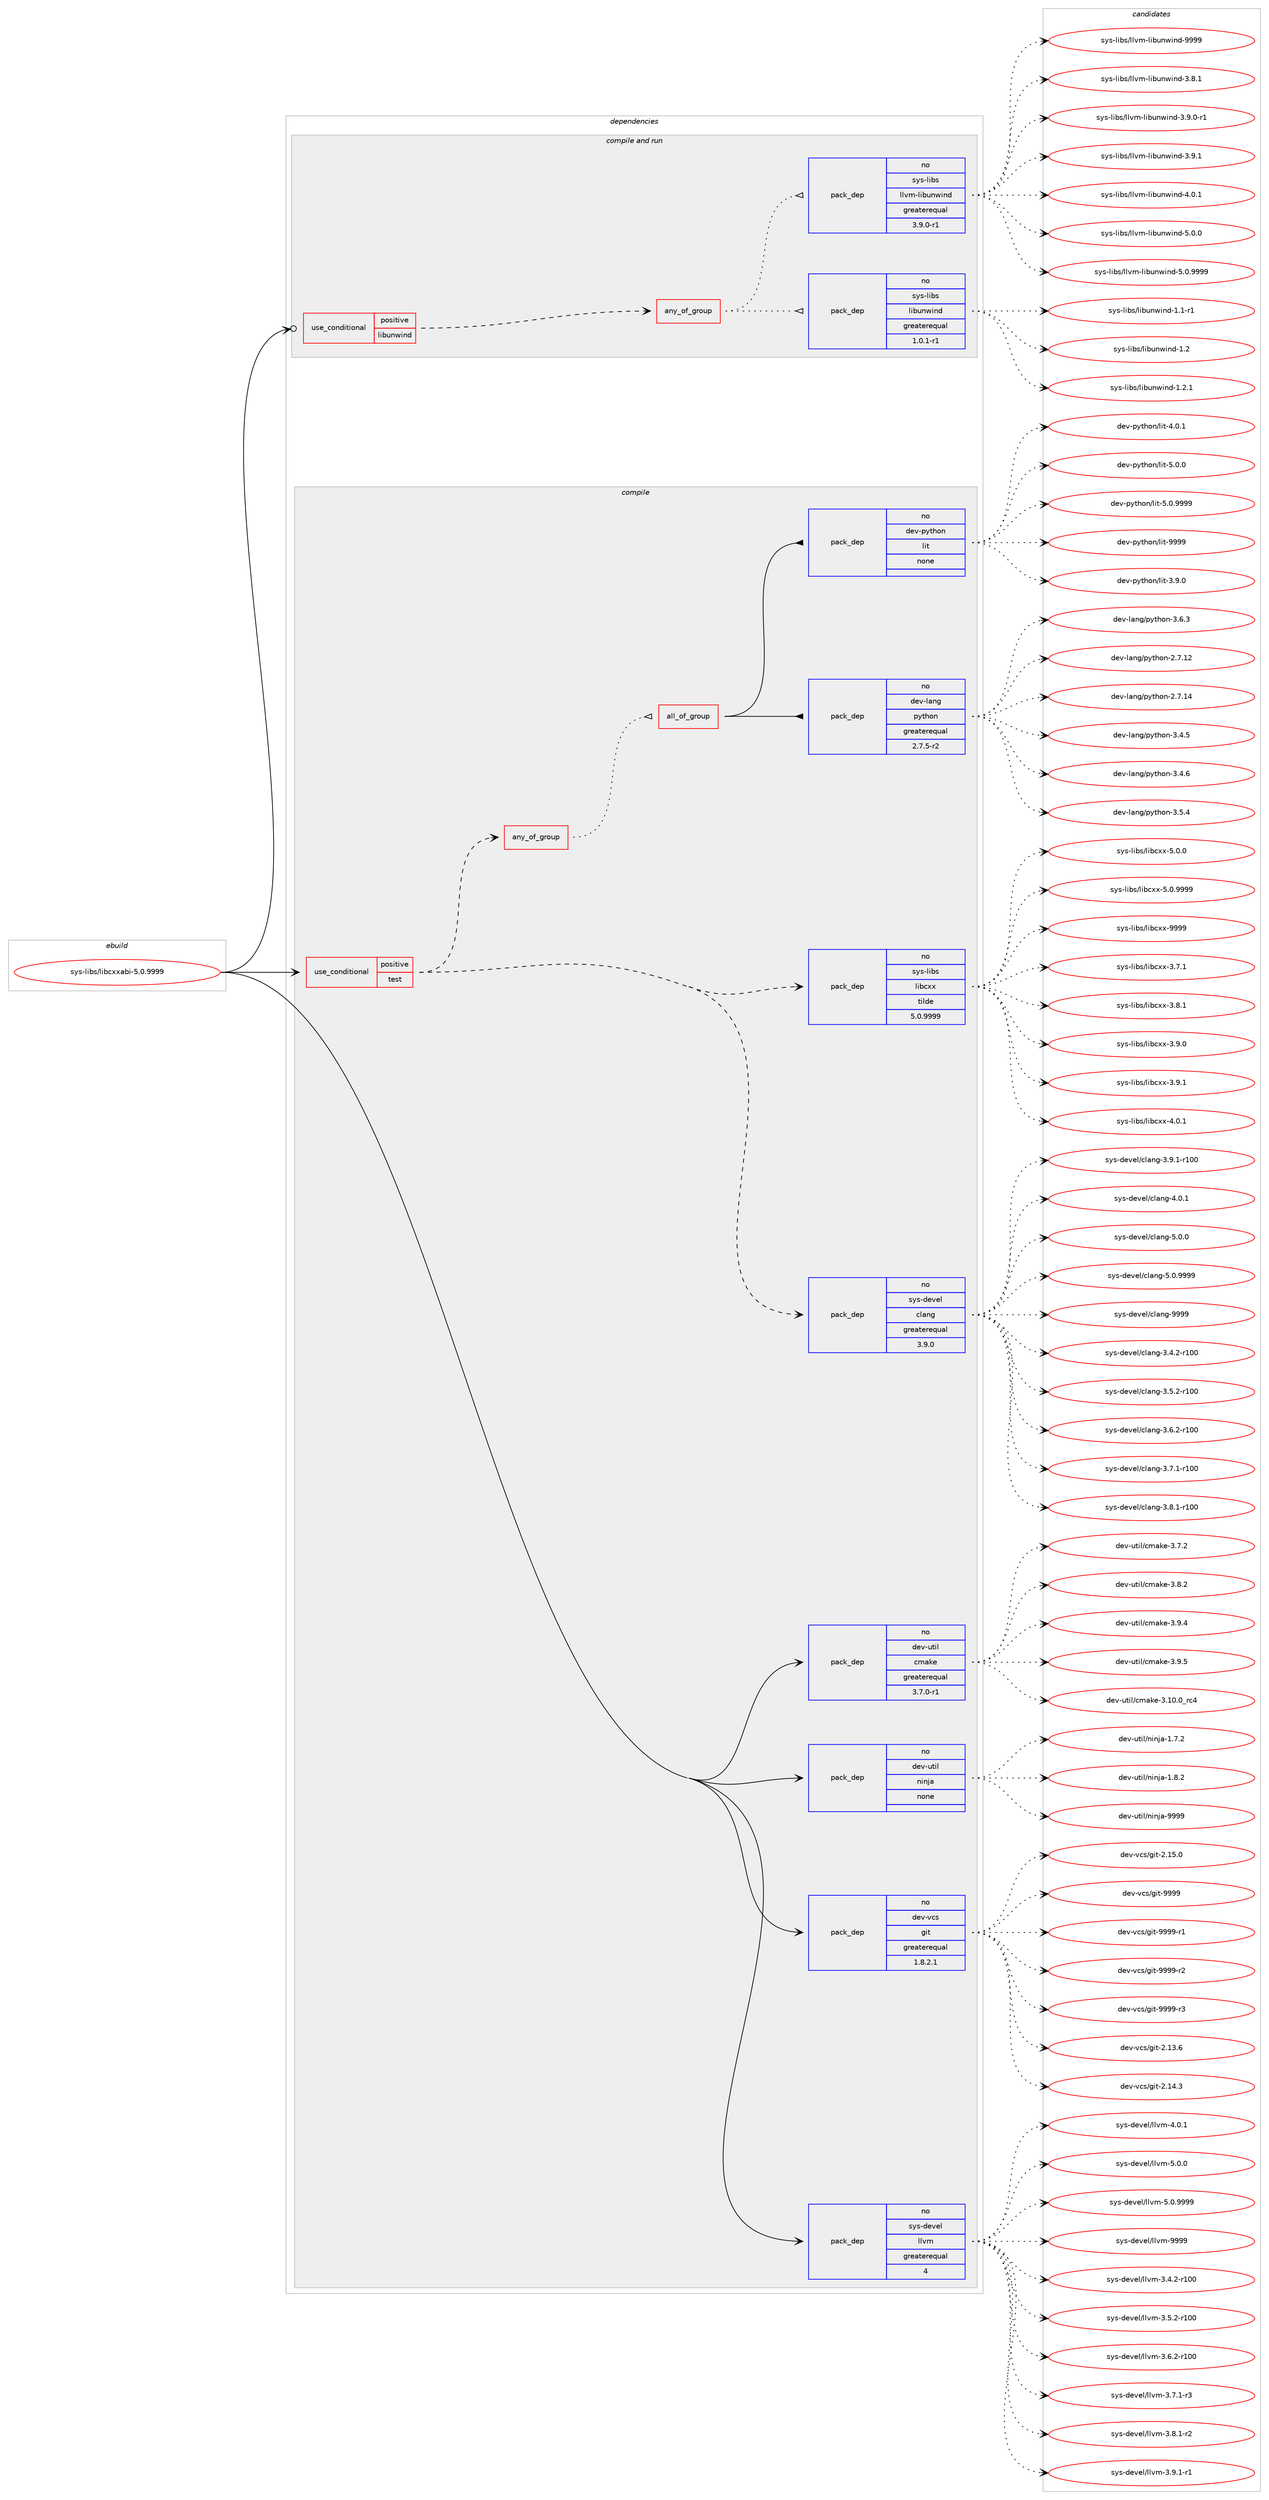 digraph prolog {

# *************
# Graph options
# *************

newrank=true;
concentrate=true;
compound=true;
graph [rankdir=LR,fontname=Helvetica,fontsize=10,ranksep=1.5];#, ranksep=2.5, nodesep=0.2];
edge  [arrowhead=vee];
node  [fontname=Helvetica,fontsize=10];

# **********
# The ebuild
# **********

subgraph cluster_leftcol {
color=gray;
rank=same;
label=<<i>ebuild</i>>;
id [label="sys-libs/libcxxabi-5.0.9999", color=red, width=4, href="../sys-libs/libcxxabi-5.0.9999.svg"];
}

# ****************
# The dependencies
# ****************

subgraph cluster_midcol {
color=gray;
label=<<i>dependencies</i>>;
subgraph cluster_compile {
fillcolor="#eeeeee";
style=filled;
label=<<i>compile</i>>;
subgraph cond118306 {
dependency494899 [label=<<TABLE BORDER="0" CELLBORDER="1" CELLSPACING="0" CELLPADDING="4"><TR><TD ROWSPAN="3" CELLPADDING="10">use_conditional</TD></TR><TR><TD>positive</TD></TR><TR><TD>test</TD></TR></TABLE>>, shape=none, color=red];
subgraph pack367841 {
dependency494900 [label=<<TABLE BORDER="0" CELLBORDER="1" CELLSPACING="0" CELLPADDING="4" WIDTH="220"><TR><TD ROWSPAN="6" CELLPADDING="30">pack_dep</TD></TR><TR><TD WIDTH="110">no</TD></TR><TR><TD>sys-devel</TD></TR><TR><TD>clang</TD></TR><TR><TD>greaterequal</TD></TR><TR><TD>3.9.0</TD></TR></TABLE>>, shape=none, color=blue];
}
dependency494899:e -> dependency494900:w [weight=20,style="dashed",arrowhead="vee"];
subgraph pack367842 {
dependency494901 [label=<<TABLE BORDER="0" CELLBORDER="1" CELLSPACING="0" CELLPADDING="4" WIDTH="220"><TR><TD ROWSPAN="6" CELLPADDING="30">pack_dep</TD></TR><TR><TD WIDTH="110">no</TD></TR><TR><TD>sys-libs</TD></TR><TR><TD>libcxx</TD></TR><TR><TD>tilde</TD></TR><TR><TD>5.0.9999</TD></TR></TABLE>>, shape=none, color=blue];
}
dependency494899:e -> dependency494901:w [weight=20,style="dashed",arrowhead="vee"];
subgraph any8433 {
dependency494902 [label=<<TABLE BORDER="0" CELLBORDER="1" CELLSPACING="0" CELLPADDING="4"><TR><TD CELLPADDING="10">any_of_group</TD></TR></TABLE>>, shape=none, color=red];subgraph all322 {
dependency494903 [label=<<TABLE BORDER="0" CELLBORDER="1" CELLSPACING="0" CELLPADDING="4"><TR><TD CELLPADDING="10">all_of_group</TD></TR></TABLE>>, shape=none, color=red];subgraph pack367843 {
dependency494904 [label=<<TABLE BORDER="0" CELLBORDER="1" CELLSPACING="0" CELLPADDING="4" WIDTH="220"><TR><TD ROWSPAN="6" CELLPADDING="30">pack_dep</TD></TR><TR><TD WIDTH="110">no</TD></TR><TR><TD>dev-lang</TD></TR><TR><TD>python</TD></TR><TR><TD>greaterequal</TD></TR><TR><TD>2.7.5-r2</TD></TR></TABLE>>, shape=none, color=blue];
}
dependency494903:e -> dependency494904:w [weight=20,style="solid",arrowhead="inv"];
subgraph pack367844 {
dependency494905 [label=<<TABLE BORDER="0" CELLBORDER="1" CELLSPACING="0" CELLPADDING="4" WIDTH="220"><TR><TD ROWSPAN="6" CELLPADDING="30">pack_dep</TD></TR><TR><TD WIDTH="110">no</TD></TR><TR><TD>dev-python</TD></TR><TR><TD>lit</TD></TR><TR><TD>none</TD></TR><TR><TD></TD></TR></TABLE>>, shape=none, color=blue];
}
dependency494903:e -> dependency494905:w [weight=20,style="solid",arrowhead="inv"];
}
dependency494902:e -> dependency494903:w [weight=20,style="dotted",arrowhead="oinv"];
}
dependency494899:e -> dependency494902:w [weight=20,style="dashed",arrowhead="vee"];
}
id:e -> dependency494899:w [weight=20,style="solid",arrowhead="vee"];
subgraph pack367845 {
dependency494906 [label=<<TABLE BORDER="0" CELLBORDER="1" CELLSPACING="0" CELLPADDING="4" WIDTH="220"><TR><TD ROWSPAN="6" CELLPADDING="30">pack_dep</TD></TR><TR><TD WIDTH="110">no</TD></TR><TR><TD>dev-util</TD></TR><TR><TD>cmake</TD></TR><TR><TD>greaterequal</TD></TR><TR><TD>3.7.0-r1</TD></TR></TABLE>>, shape=none, color=blue];
}
id:e -> dependency494906:w [weight=20,style="solid",arrowhead="vee"];
subgraph pack367846 {
dependency494907 [label=<<TABLE BORDER="0" CELLBORDER="1" CELLSPACING="0" CELLPADDING="4" WIDTH="220"><TR><TD ROWSPAN="6" CELLPADDING="30">pack_dep</TD></TR><TR><TD WIDTH="110">no</TD></TR><TR><TD>dev-util</TD></TR><TR><TD>ninja</TD></TR><TR><TD>none</TD></TR><TR><TD></TD></TR></TABLE>>, shape=none, color=blue];
}
id:e -> dependency494907:w [weight=20,style="solid",arrowhead="vee"];
subgraph pack367847 {
dependency494908 [label=<<TABLE BORDER="0" CELLBORDER="1" CELLSPACING="0" CELLPADDING="4" WIDTH="220"><TR><TD ROWSPAN="6" CELLPADDING="30">pack_dep</TD></TR><TR><TD WIDTH="110">no</TD></TR><TR><TD>dev-vcs</TD></TR><TR><TD>git</TD></TR><TR><TD>greaterequal</TD></TR><TR><TD>1.8.2.1</TD></TR></TABLE>>, shape=none, color=blue];
}
id:e -> dependency494908:w [weight=20,style="solid",arrowhead="vee"];
subgraph pack367848 {
dependency494909 [label=<<TABLE BORDER="0" CELLBORDER="1" CELLSPACING="0" CELLPADDING="4" WIDTH="220"><TR><TD ROWSPAN="6" CELLPADDING="30">pack_dep</TD></TR><TR><TD WIDTH="110">no</TD></TR><TR><TD>sys-devel</TD></TR><TR><TD>llvm</TD></TR><TR><TD>greaterequal</TD></TR><TR><TD>4</TD></TR></TABLE>>, shape=none, color=blue];
}
id:e -> dependency494909:w [weight=20,style="solid",arrowhead="vee"];
}
subgraph cluster_compileandrun {
fillcolor="#eeeeee";
style=filled;
label=<<i>compile and run</i>>;
subgraph cond118307 {
dependency494910 [label=<<TABLE BORDER="0" CELLBORDER="1" CELLSPACING="0" CELLPADDING="4"><TR><TD ROWSPAN="3" CELLPADDING="10">use_conditional</TD></TR><TR><TD>positive</TD></TR><TR><TD>libunwind</TD></TR></TABLE>>, shape=none, color=red];
subgraph any8434 {
dependency494911 [label=<<TABLE BORDER="0" CELLBORDER="1" CELLSPACING="0" CELLPADDING="4"><TR><TD CELLPADDING="10">any_of_group</TD></TR></TABLE>>, shape=none, color=red];subgraph pack367849 {
dependency494912 [label=<<TABLE BORDER="0" CELLBORDER="1" CELLSPACING="0" CELLPADDING="4" WIDTH="220"><TR><TD ROWSPAN="6" CELLPADDING="30">pack_dep</TD></TR><TR><TD WIDTH="110">no</TD></TR><TR><TD>sys-libs</TD></TR><TR><TD>libunwind</TD></TR><TR><TD>greaterequal</TD></TR><TR><TD>1.0.1-r1</TD></TR></TABLE>>, shape=none, color=blue];
}
dependency494911:e -> dependency494912:w [weight=20,style="dotted",arrowhead="oinv"];
subgraph pack367850 {
dependency494913 [label=<<TABLE BORDER="0" CELLBORDER="1" CELLSPACING="0" CELLPADDING="4" WIDTH="220"><TR><TD ROWSPAN="6" CELLPADDING="30">pack_dep</TD></TR><TR><TD WIDTH="110">no</TD></TR><TR><TD>sys-libs</TD></TR><TR><TD>llvm-libunwind</TD></TR><TR><TD>greaterequal</TD></TR><TR><TD>3.9.0-r1</TD></TR></TABLE>>, shape=none, color=blue];
}
dependency494911:e -> dependency494913:w [weight=20,style="dotted",arrowhead="oinv"];
}
dependency494910:e -> dependency494911:w [weight=20,style="dashed",arrowhead="vee"];
}
id:e -> dependency494910:w [weight=20,style="solid",arrowhead="odotvee"];
}
subgraph cluster_run {
fillcolor="#eeeeee";
style=filled;
label=<<i>run</i>>;
}
}

# **************
# The candidates
# **************

subgraph cluster_choices {
rank=same;
color=gray;
label=<<i>candidates</i>>;

subgraph choice367841 {
color=black;
nodesep=1;
choice1151211154510010111810110847991089711010345514652465045114494848 [label="sys-devel/clang-3.4.2-r100", color=red, width=4,href="../sys-devel/clang-3.4.2-r100.svg"];
choice1151211154510010111810110847991089711010345514653465045114494848 [label="sys-devel/clang-3.5.2-r100", color=red, width=4,href="../sys-devel/clang-3.5.2-r100.svg"];
choice1151211154510010111810110847991089711010345514654465045114494848 [label="sys-devel/clang-3.6.2-r100", color=red, width=4,href="../sys-devel/clang-3.6.2-r100.svg"];
choice1151211154510010111810110847991089711010345514655464945114494848 [label="sys-devel/clang-3.7.1-r100", color=red, width=4,href="../sys-devel/clang-3.7.1-r100.svg"];
choice1151211154510010111810110847991089711010345514656464945114494848 [label="sys-devel/clang-3.8.1-r100", color=red, width=4,href="../sys-devel/clang-3.8.1-r100.svg"];
choice1151211154510010111810110847991089711010345514657464945114494848 [label="sys-devel/clang-3.9.1-r100", color=red, width=4,href="../sys-devel/clang-3.9.1-r100.svg"];
choice11512111545100101118101108479910897110103455246484649 [label="sys-devel/clang-4.0.1", color=red, width=4,href="../sys-devel/clang-4.0.1.svg"];
choice11512111545100101118101108479910897110103455346484648 [label="sys-devel/clang-5.0.0", color=red, width=4,href="../sys-devel/clang-5.0.0.svg"];
choice11512111545100101118101108479910897110103455346484657575757 [label="sys-devel/clang-5.0.9999", color=red, width=4,href="../sys-devel/clang-5.0.9999.svg"];
choice115121115451001011181011084799108971101034557575757 [label="sys-devel/clang-9999", color=red, width=4,href="../sys-devel/clang-9999.svg"];
dependency494900:e -> choice1151211154510010111810110847991089711010345514652465045114494848:w [style=dotted,weight="100"];
dependency494900:e -> choice1151211154510010111810110847991089711010345514653465045114494848:w [style=dotted,weight="100"];
dependency494900:e -> choice1151211154510010111810110847991089711010345514654465045114494848:w [style=dotted,weight="100"];
dependency494900:e -> choice1151211154510010111810110847991089711010345514655464945114494848:w [style=dotted,weight="100"];
dependency494900:e -> choice1151211154510010111810110847991089711010345514656464945114494848:w [style=dotted,weight="100"];
dependency494900:e -> choice1151211154510010111810110847991089711010345514657464945114494848:w [style=dotted,weight="100"];
dependency494900:e -> choice11512111545100101118101108479910897110103455246484649:w [style=dotted,weight="100"];
dependency494900:e -> choice11512111545100101118101108479910897110103455346484648:w [style=dotted,weight="100"];
dependency494900:e -> choice11512111545100101118101108479910897110103455346484657575757:w [style=dotted,weight="100"];
dependency494900:e -> choice115121115451001011181011084799108971101034557575757:w [style=dotted,weight="100"];
}
subgraph choice367842 {
color=black;
nodesep=1;
choice1151211154510810598115471081059899120120455146554649 [label="sys-libs/libcxx-3.7.1", color=red, width=4,href="../sys-libs/libcxx-3.7.1.svg"];
choice1151211154510810598115471081059899120120455146564649 [label="sys-libs/libcxx-3.8.1", color=red, width=4,href="../sys-libs/libcxx-3.8.1.svg"];
choice1151211154510810598115471081059899120120455146574648 [label="sys-libs/libcxx-3.9.0", color=red, width=4,href="../sys-libs/libcxx-3.9.0.svg"];
choice1151211154510810598115471081059899120120455146574649 [label="sys-libs/libcxx-3.9.1", color=red, width=4,href="../sys-libs/libcxx-3.9.1.svg"];
choice1151211154510810598115471081059899120120455246484649 [label="sys-libs/libcxx-4.0.1", color=red, width=4,href="../sys-libs/libcxx-4.0.1.svg"];
choice1151211154510810598115471081059899120120455346484648 [label="sys-libs/libcxx-5.0.0", color=red, width=4,href="../sys-libs/libcxx-5.0.0.svg"];
choice1151211154510810598115471081059899120120455346484657575757 [label="sys-libs/libcxx-5.0.9999", color=red, width=4,href="../sys-libs/libcxx-5.0.9999.svg"];
choice11512111545108105981154710810598991201204557575757 [label="sys-libs/libcxx-9999", color=red, width=4,href="../sys-libs/libcxx-9999.svg"];
dependency494901:e -> choice1151211154510810598115471081059899120120455146554649:w [style=dotted,weight="100"];
dependency494901:e -> choice1151211154510810598115471081059899120120455146564649:w [style=dotted,weight="100"];
dependency494901:e -> choice1151211154510810598115471081059899120120455146574648:w [style=dotted,weight="100"];
dependency494901:e -> choice1151211154510810598115471081059899120120455146574649:w [style=dotted,weight="100"];
dependency494901:e -> choice1151211154510810598115471081059899120120455246484649:w [style=dotted,weight="100"];
dependency494901:e -> choice1151211154510810598115471081059899120120455346484648:w [style=dotted,weight="100"];
dependency494901:e -> choice1151211154510810598115471081059899120120455346484657575757:w [style=dotted,weight="100"];
dependency494901:e -> choice11512111545108105981154710810598991201204557575757:w [style=dotted,weight="100"];
}
subgraph choice367843 {
color=black;
nodesep=1;
choice10010111845108971101034711212111610411111045504655464950 [label="dev-lang/python-2.7.12", color=red, width=4,href="../dev-lang/python-2.7.12.svg"];
choice10010111845108971101034711212111610411111045504655464952 [label="dev-lang/python-2.7.14", color=red, width=4,href="../dev-lang/python-2.7.14.svg"];
choice100101118451089711010347112121116104111110455146524653 [label="dev-lang/python-3.4.5", color=red, width=4,href="../dev-lang/python-3.4.5.svg"];
choice100101118451089711010347112121116104111110455146524654 [label="dev-lang/python-3.4.6", color=red, width=4,href="../dev-lang/python-3.4.6.svg"];
choice100101118451089711010347112121116104111110455146534652 [label="dev-lang/python-3.5.4", color=red, width=4,href="../dev-lang/python-3.5.4.svg"];
choice100101118451089711010347112121116104111110455146544651 [label="dev-lang/python-3.6.3", color=red, width=4,href="../dev-lang/python-3.6.3.svg"];
dependency494904:e -> choice10010111845108971101034711212111610411111045504655464950:w [style=dotted,weight="100"];
dependency494904:e -> choice10010111845108971101034711212111610411111045504655464952:w [style=dotted,weight="100"];
dependency494904:e -> choice100101118451089711010347112121116104111110455146524653:w [style=dotted,weight="100"];
dependency494904:e -> choice100101118451089711010347112121116104111110455146524654:w [style=dotted,weight="100"];
dependency494904:e -> choice100101118451089711010347112121116104111110455146534652:w [style=dotted,weight="100"];
dependency494904:e -> choice100101118451089711010347112121116104111110455146544651:w [style=dotted,weight="100"];
}
subgraph choice367844 {
color=black;
nodesep=1;
choice1001011184511212111610411111047108105116455146574648 [label="dev-python/lit-3.9.0", color=red, width=4,href="../dev-python/lit-3.9.0.svg"];
choice1001011184511212111610411111047108105116455246484649 [label="dev-python/lit-4.0.1", color=red, width=4,href="../dev-python/lit-4.0.1.svg"];
choice1001011184511212111610411111047108105116455346484648 [label="dev-python/lit-5.0.0", color=red, width=4,href="../dev-python/lit-5.0.0.svg"];
choice1001011184511212111610411111047108105116455346484657575757 [label="dev-python/lit-5.0.9999", color=red, width=4,href="../dev-python/lit-5.0.9999.svg"];
choice10010111845112121116104111110471081051164557575757 [label="dev-python/lit-9999", color=red, width=4,href="../dev-python/lit-9999.svg"];
dependency494905:e -> choice1001011184511212111610411111047108105116455146574648:w [style=dotted,weight="100"];
dependency494905:e -> choice1001011184511212111610411111047108105116455246484649:w [style=dotted,weight="100"];
dependency494905:e -> choice1001011184511212111610411111047108105116455346484648:w [style=dotted,weight="100"];
dependency494905:e -> choice1001011184511212111610411111047108105116455346484657575757:w [style=dotted,weight="100"];
dependency494905:e -> choice10010111845112121116104111110471081051164557575757:w [style=dotted,weight="100"];
}
subgraph choice367845 {
color=black;
nodesep=1;
choice1001011184511711610510847991099710710145514649484648951149952 [label="dev-util/cmake-3.10.0_rc4", color=red, width=4,href="../dev-util/cmake-3.10.0_rc4.svg"];
choice10010111845117116105108479910997107101455146554650 [label="dev-util/cmake-3.7.2", color=red, width=4,href="../dev-util/cmake-3.7.2.svg"];
choice10010111845117116105108479910997107101455146564650 [label="dev-util/cmake-3.8.2", color=red, width=4,href="../dev-util/cmake-3.8.2.svg"];
choice10010111845117116105108479910997107101455146574652 [label="dev-util/cmake-3.9.4", color=red, width=4,href="../dev-util/cmake-3.9.4.svg"];
choice10010111845117116105108479910997107101455146574653 [label="dev-util/cmake-3.9.5", color=red, width=4,href="../dev-util/cmake-3.9.5.svg"];
dependency494906:e -> choice1001011184511711610510847991099710710145514649484648951149952:w [style=dotted,weight="100"];
dependency494906:e -> choice10010111845117116105108479910997107101455146554650:w [style=dotted,weight="100"];
dependency494906:e -> choice10010111845117116105108479910997107101455146564650:w [style=dotted,weight="100"];
dependency494906:e -> choice10010111845117116105108479910997107101455146574652:w [style=dotted,weight="100"];
dependency494906:e -> choice10010111845117116105108479910997107101455146574653:w [style=dotted,weight="100"];
}
subgraph choice367846 {
color=black;
nodesep=1;
choice100101118451171161051084711010511010697454946554650 [label="dev-util/ninja-1.7.2", color=red, width=4,href="../dev-util/ninja-1.7.2.svg"];
choice100101118451171161051084711010511010697454946564650 [label="dev-util/ninja-1.8.2", color=red, width=4,href="../dev-util/ninja-1.8.2.svg"];
choice1001011184511711610510847110105110106974557575757 [label="dev-util/ninja-9999", color=red, width=4,href="../dev-util/ninja-9999.svg"];
dependency494907:e -> choice100101118451171161051084711010511010697454946554650:w [style=dotted,weight="100"];
dependency494907:e -> choice100101118451171161051084711010511010697454946564650:w [style=dotted,weight="100"];
dependency494907:e -> choice1001011184511711610510847110105110106974557575757:w [style=dotted,weight="100"];
}
subgraph choice367847 {
color=black;
nodesep=1;
choice10010111845118991154710310511645504649514654 [label="dev-vcs/git-2.13.6", color=red, width=4,href="../dev-vcs/git-2.13.6.svg"];
choice10010111845118991154710310511645504649524651 [label="dev-vcs/git-2.14.3", color=red, width=4,href="../dev-vcs/git-2.14.3.svg"];
choice10010111845118991154710310511645504649534648 [label="dev-vcs/git-2.15.0", color=red, width=4,href="../dev-vcs/git-2.15.0.svg"];
choice1001011184511899115471031051164557575757 [label="dev-vcs/git-9999", color=red, width=4,href="../dev-vcs/git-9999.svg"];
choice10010111845118991154710310511645575757574511449 [label="dev-vcs/git-9999-r1", color=red, width=4,href="../dev-vcs/git-9999-r1.svg"];
choice10010111845118991154710310511645575757574511450 [label="dev-vcs/git-9999-r2", color=red, width=4,href="../dev-vcs/git-9999-r2.svg"];
choice10010111845118991154710310511645575757574511451 [label="dev-vcs/git-9999-r3", color=red, width=4,href="../dev-vcs/git-9999-r3.svg"];
dependency494908:e -> choice10010111845118991154710310511645504649514654:w [style=dotted,weight="100"];
dependency494908:e -> choice10010111845118991154710310511645504649524651:w [style=dotted,weight="100"];
dependency494908:e -> choice10010111845118991154710310511645504649534648:w [style=dotted,weight="100"];
dependency494908:e -> choice1001011184511899115471031051164557575757:w [style=dotted,weight="100"];
dependency494908:e -> choice10010111845118991154710310511645575757574511449:w [style=dotted,weight="100"];
dependency494908:e -> choice10010111845118991154710310511645575757574511450:w [style=dotted,weight="100"];
dependency494908:e -> choice10010111845118991154710310511645575757574511451:w [style=dotted,weight="100"];
}
subgraph choice367848 {
color=black;
nodesep=1;
choice115121115451001011181011084710810811810945514652465045114494848 [label="sys-devel/llvm-3.4.2-r100", color=red, width=4,href="../sys-devel/llvm-3.4.2-r100.svg"];
choice115121115451001011181011084710810811810945514653465045114494848 [label="sys-devel/llvm-3.5.2-r100", color=red, width=4,href="../sys-devel/llvm-3.5.2-r100.svg"];
choice115121115451001011181011084710810811810945514654465045114494848 [label="sys-devel/llvm-3.6.2-r100", color=red, width=4,href="../sys-devel/llvm-3.6.2-r100.svg"];
choice11512111545100101118101108471081081181094551465546494511451 [label="sys-devel/llvm-3.7.1-r3", color=red, width=4,href="../sys-devel/llvm-3.7.1-r3.svg"];
choice11512111545100101118101108471081081181094551465646494511450 [label="sys-devel/llvm-3.8.1-r2", color=red, width=4,href="../sys-devel/llvm-3.8.1-r2.svg"];
choice11512111545100101118101108471081081181094551465746494511449 [label="sys-devel/llvm-3.9.1-r1", color=red, width=4,href="../sys-devel/llvm-3.9.1-r1.svg"];
choice1151211154510010111810110847108108118109455246484649 [label="sys-devel/llvm-4.0.1", color=red, width=4,href="../sys-devel/llvm-4.0.1.svg"];
choice1151211154510010111810110847108108118109455346484648 [label="sys-devel/llvm-5.0.0", color=red, width=4,href="../sys-devel/llvm-5.0.0.svg"];
choice1151211154510010111810110847108108118109455346484657575757 [label="sys-devel/llvm-5.0.9999", color=red, width=4,href="../sys-devel/llvm-5.0.9999.svg"];
choice11512111545100101118101108471081081181094557575757 [label="sys-devel/llvm-9999", color=red, width=4,href="../sys-devel/llvm-9999.svg"];
dependency494909:e -> choice115121115451001011181011084710810811810945514652465045114494848:w [style=dotted,weight="100"];
dependency494909:e -> choice115121115451001011181011084710810811810945514653465045114494848:w [style=dotted,weight="100"];
dependency494909:e -> choice115121115451001011181011084710810811810945514654465045114494848:w [style=dotted,weight="100"];
dependency494909:e -> choice11512111545100101118101108471081081181094551465546494511451:w [style=dotted,weight="100"];
dependency494909:e -> choice11512111545100101118101108471081081181094551465646494511450:w [style=dotted,weight="100"];
dependency494909:e -> choice11512111545100101118101108471081081181094551465746494511449:w [style=dotted,weight="100"];
dependency494909:e -> choice1151211154510010111810110847108108118109455246484649:w [style=dotted,weight="100"];
dependency494909:e -> choice1151211154510010111810110847108108118109455346484648:w [style=dotted,weight="100"];
dependency494909:e -> choice1151211154510010111810110847108108118109455346484657575757:w [style=dotted,weight="100"];
dependency494909:e -> choice11512111545100101118101108471081081181094557575757:w [style=dotted,weight="100"];
}
subgraph choice367849 {
color=black;
nodesep=1;
choice11512111545108105981154710810598117110119105110100454946494511449 [label="sys-libs/libunwind-1.1-r1", color=red, width=4,href="../sys-libs/libunwind-1.1-r1.svg"];
choice1151211154510810598115471081059811711011910511010045494650 [label="sys-libs/libunwind-1.2", color=red, width=4,href="../sys-libs/libunwind-1.2.svg"];
choice11512111545108105981154710810598117110119105110100454946504649 [label="sys-libs/libunwind-1.2.1", color=red, width=4,href="../sys-libs/libunwind-1.2.1.svg"];
dependency494912:e -> choice11512111545108105981154710810598117110119105110100454946494511449:w [style=dotted,weight="100"];
dependency494912:e -> choice1151211154510810598115471081059811711011910511010045494650:w [style=dotted,weight="100"];
dependency494912:e -> choice11512111545108105981154710810598117110119105110100454946504649:w [style=dotted,weight="100"];
}
subgraph choice367850 {
color=black;
nodesep=1;
choice1151211154510810598115471081081181094510810598117110119105110100455146564649 [label="sys-libs/llvm-libunwind-3.8.1", color=red, width=4,href="../sys-libs/llvm-libunwind-3.8.1.svg"];
choice11512111545108105981154710810811810945108105981171101191051101004551465746484511449 [label="sys-libs/llvm-libunwind-3.9.0-r1", color=red, width=4,href="../sys-libs/llvm-libunwind-3.9.0-r1.svg"];
choice1151211154510810598115471081081181094510810598117110119105110100455146574649 [label="sys-libs/llvm-libunwind-3.9.1", color=red, width=4,href="../sys-libs/llvm-libunwind-3.9.1.svg"];
choice1151211154510810598115471081081181094510810598117110119105110100455246484649 [label="sys-libs/llvm-libunwind-4.0.1", color=red, width=4,href="../sys-libs/llvm-libunwind-4.0.1.svg"];
choice1151211154510810598115471081081181094510810598117110119105110100455346484648 [label="sys-libs/llvm-libunwind-5.0.0", color=red, width=4,href="../sys-libs/llvm-libunwind-5.0.0.svg"];
choice1151211154510810598115471081081181094510810598117110119105110100455346484657575757 [label="sys-libs/llvm-libunwind-5.0.9999", color=red, width=4,href="../sys-libs/llvm-libunwind-5.0.9999.svg"];
choice11512111545108105981154710810811810945108105981171101191051101004557575757 [label="sys-libs/llvm-libunwind-9999", color=red, width=4,href="../sys-libs/llvm-libunwind-9999.svg"];
dependency494913:e -> choice1151211154510810598115471081081181094510810598117110119105110100455146564649:w [style=dotted,weight="100"];
dependency494913:e -> choice11512111545108105981154710810811810945108105981171101191051101004551465746484511449:w [style=dotted,weight="100"];
dependency494913:e -> choice1151211154510810598115471081081181094510810598117110119105110100455146574649:w [style=dotted,weight="100"];
dependency494913:e -> choice1151211154510810598115471081081181094510810598117110119105110100455246484649:w [style=dotted,weight="100"];
dependency494913:e -> choice1151211154510810598115471081081181094510810598117110119105110100455346484648:w [style=dotted,weight="100"];
dependency494913:e -> choice1151211154510810598115471081081181094510810598117110119105110100455346484657575757:w [style=dotted,weight="100"];
dependency494913:e -> choice11512111545108105981154710810811810945108105981171101191051101004557575757:w [style=dotted,weight="100"];
}
}

}
